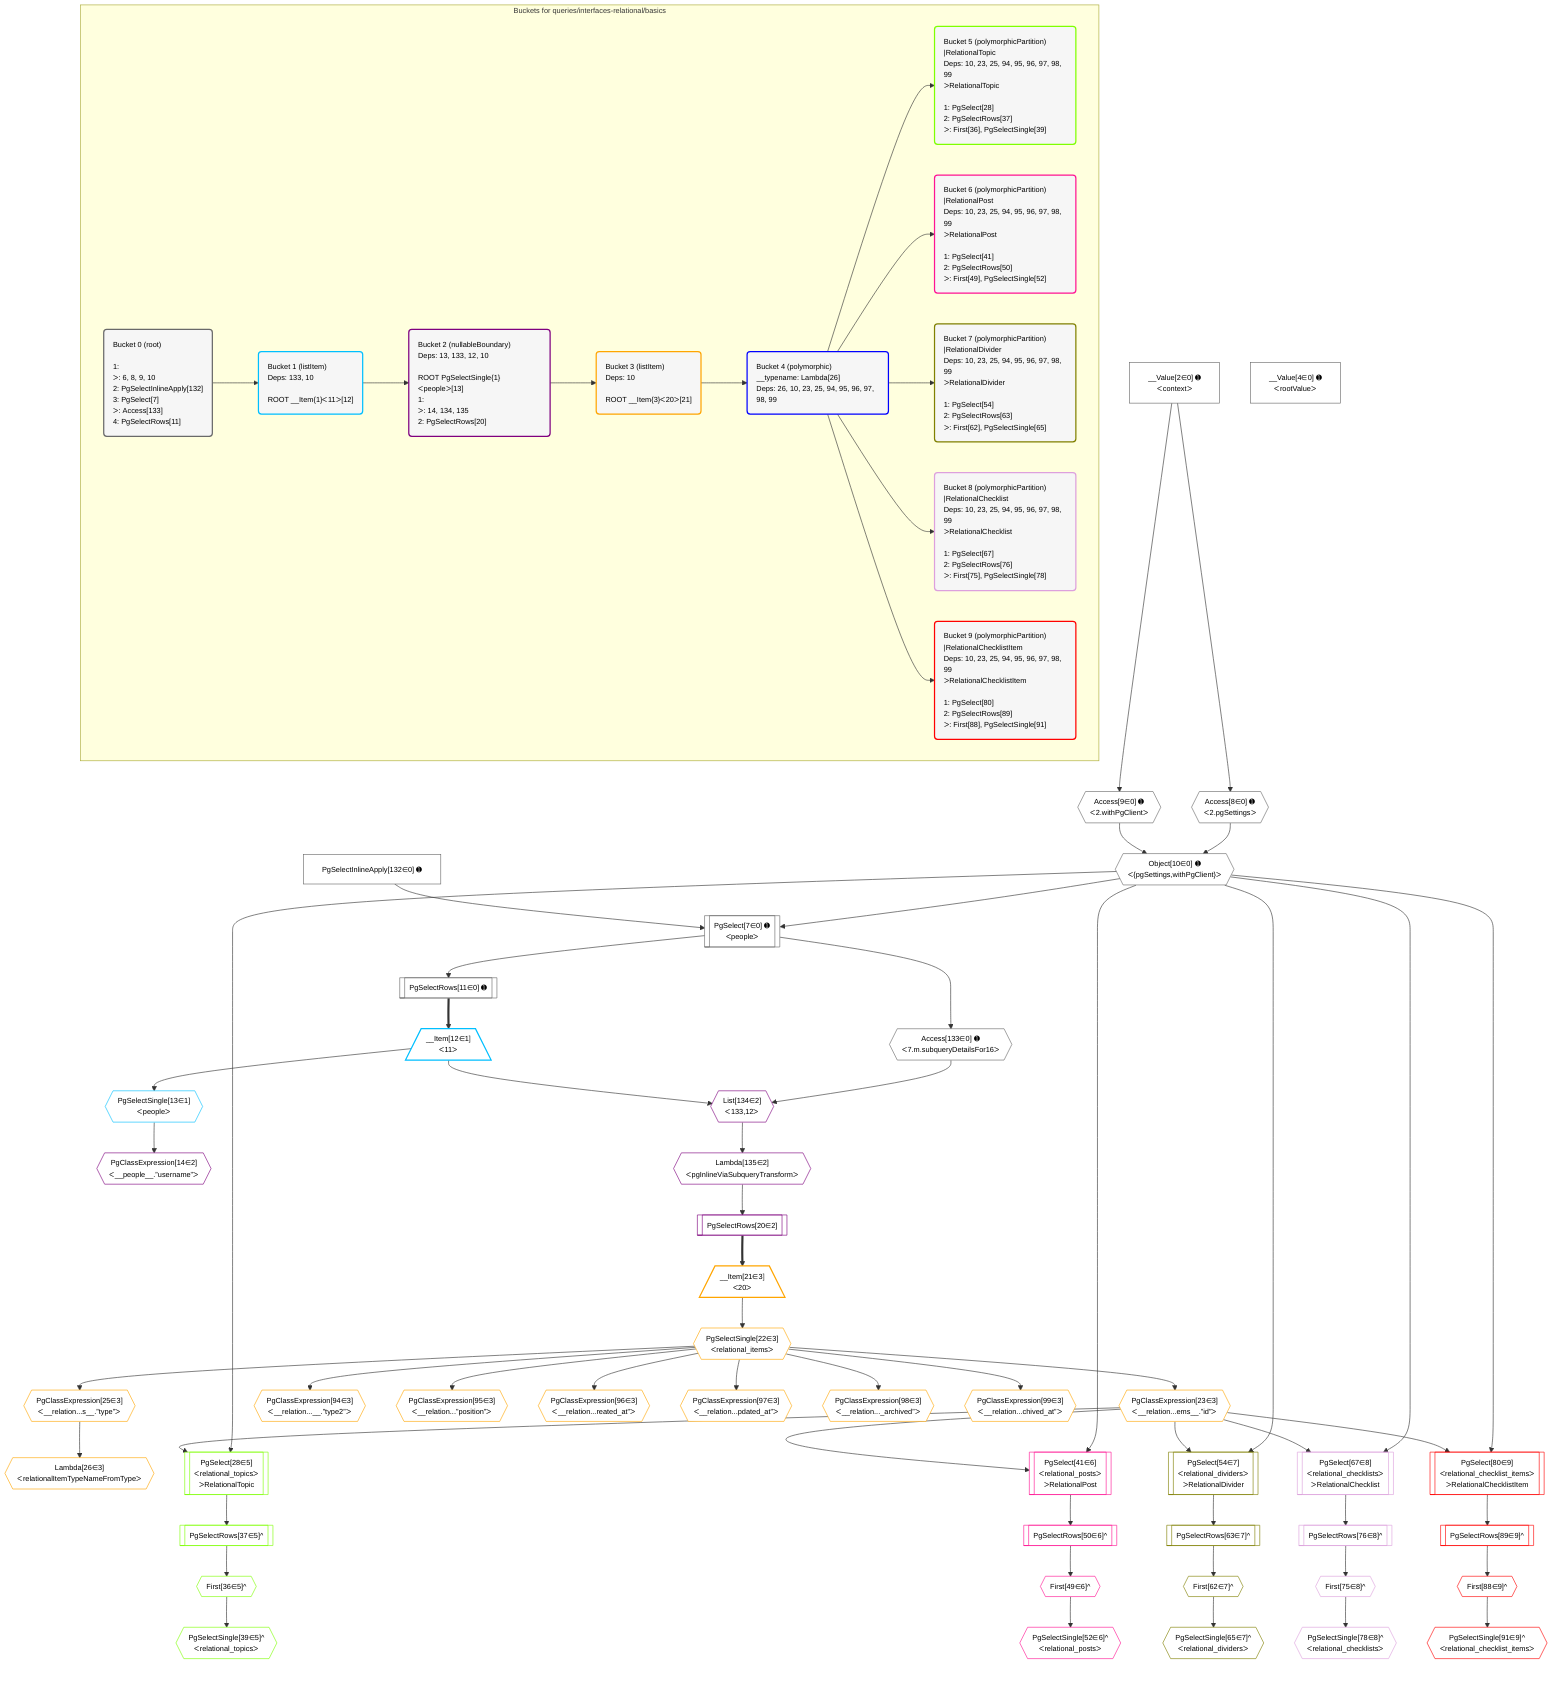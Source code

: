 %%{init: {'themeVariables': { 'fontSize': '12px'}}}%%
graph TD
    classDef path fill:#eee,stroke:#000,color:#000
    classDef plan fill:#fff,stroke-width:1px,color:#000
    classDef itemplan fill:#fff,stroke-width:2px,color:#000
    classDef unbatchedplan fill:#dff,stroke-width:1px,color:#000
    classDef sideeffectplan fill:#fcc,stroke-width:2px,color:#000
    classDef bucket fill:#f6f6f6,color:#000,stroke-width:2px,text-align:left

    subgraph "Buckets for queries/interfaces-relational/basics"
    Bucket0("Bucket 0 (root)<br /><br />1: <br />ᐳ: 6, 8, 9, 10<br />2: PgSelectInlineApply[132]<br />3: PgSelect[7]<br />ᐳ: Access[133]<br />4: PgSelectRows[11]"):::bucket
    Bucket1("Bucket 1 (listItem)<br />Deps: 133, 10<br /><br />ROOT __Item{1}ᐸ11ᐳ[12]"):::bucket
    Bucket2("Bucket 2 (nullableBoundary)<br />Deps: 13, 133, 12, 10<br /><br />ROOT PgSelectSingle{1}ᐸpeopleᐳ[13]<br />1: <br />ᐳ: 14, 134, 135<br />2: PgSelectRows[20]"):::bucket
    Bucket3("Bucket 3 (listItem)<br />Deps: 10<br /><br />ROOT __Item{3}ᐸ20ᐳ[21]"):::bucket
    Bucket4("Bucket 4 (polymorphic)<br />__typename: Lambda[26]<br />Deps: 26, 10, 23, 25, 94, 95, 96, 97, 98, 99"):::bucket
    Bucket5("Bucket 5 (polymorphicPartition)<br />|RelationalTopic<br />Deps: 10, 23, 25, 94, 95, 96, 97, 98, 99<br />ᐳRelationalTopic<br /><br />1: PgSelect[28]<br />2: PgSelectRows[37]<br />ᐳ: First[36], PgSelectSingle[39]"):::bucket
    Bucket6("Bucket 6 (polymorphicPartition)<br />|RelationalPost<br />Deps: 10, 23, 25, 94, 95, 96, 97, 98, 99<br />ᐳRelationalPost<br /><br />1: PgSelect[41]<br />2: PgSelectRows[50]<br />ᐳ: First[49], PgSelectSingle[52]"):::bucket
    Bucket7("Bucket 7 (polymorphicPartition)<br />|RelationalDivider<br />Deps: 10, 23, 25, 94, 95, 96, 97, 98, 99<br />ᐳRelationalDivider<br /><br />1: PgSelect[54]<br />2: PgSelectRows[63]<br />ᐳ: First[62], PgSelectSingle[65]"):::bucket
    Bucket8("Bucket 8 (polymorphicPartition)<br />|RelationalChecklist<br />Deps: 10, 23, 25, 94, 95, 96, 97, 98, 99<br />ᐳRelationalChecklist<br /><br />1: PgSelect[67]<br />2: PgSelectRows[76]<br />ᐳ: First[75], PgSelectSingle[78]"):::bucket
    Bucket9("Bucket 9 (polymorphicPartition)<br />|RelationalChecklistItem<br />Deps: 10, 23, 25, 94, 95, 96, 97, 98, 99<br />ᐳRelationalChecklistItem<br /><br />1: PgSelect[80]<br />2: PgSelectRows[89]<br />ᐳ: First[88], PgSelectSingle[91]"):::bucket
    end
    Bucket0 --> Bucket1
    Bucket1 --> Bucket2
    Bucket2 --> Bucket3
    Bucket3 --> Bucket4
    Bucket4 --> Bucket5 & Bucket6 & Bucket7 & Bucket8 & Bucket9

    %% plan dependencies
    PgSelect7[["PgSelect[7∈0] ➊<br />ᐸpeopleᐳ"]]:::plan
    Object10{{"Object[10∈0] ➊<br />ᐸ{pgSettings,withPgClient}ᐳ"}}:::plan
    PgSelectInlineApply132["PgSelectInlineApply[132∈0] ➊"]:::plan
    Object10 & PgSelectInlineApply132 --> PgSelect7
    Access8{{"Access[8∈0] ➊<br />ᐸ2.pgSettingsᐳ"}}:::plan
    Access9{{"Access[9∈0] ➊<br />ᐸ2.withPgClientᐳ"}}:::plan
    Access8 & Access9 --> Object10
    __Value2["__Value[2∈0] ➊<br />ᐸcontextᐳ"]:::plan
    __Value2 --> Access8
    __Value2 --> Access9
    PgSelectRows11[["PgSelectRows[11∈0] ➊"]]:::plan
    PgSelect7 --> PgSelectRows11
    Access133{{"Access[133∈0] ➊<br />ᐸ7.m.subqueryDetailsFor16ᐳ"}}:::plan
    PgSelect7 --> Access133
    __Value4["__Value[4∈0] ➊<br />ᐸrootValueᐳ"]:::plan
    __Item12[/"__Item[12∈1]<br />ᐸ11ᐳ"\]:::itemplan
    PgSelectRows11 ==> __Item12
    PgSelectSingle13{{"PgSelectSingle[13∈1]<br />ᐸpeopleᐳ"}}:::plan
    __Item12 --> PgSelectSingle13
    List134{{"List[134∈2]<br />ᐸ133,12ᐳ"}}:::plan
    Access133 & __Item12 --> List134
    PgClassExpression14{{"PgClassExpression[14∈2]<br />ᐸ__people__.”username”ᐳ"}}:::plan
    PgSelectSingle13 --> PgClassExpression14
    PgSelectRows20[["PgSelectRows[20∈2]"]]:::plan
    Lambda135{{"Lambda[135∈2]<br />ᐸpgInlineViaSubqueryTransformᐳ"}}:::plan
    Lambda135 --> PgSelectRows20
    List134 --> Lambda135
    __Item21[/"__Item[21∈3]<br />ᐸ20ᐳ"\]:::itemplan
    PgSelectRows20 ==> __Item21
    PgSelectSingle22{{"PgSelectSingle[22∈3]<br />ᐸrelational_itemsᐳ"}}:::plan
    __Item21 --> PgSelectSingle22
    PgClassExpression23{{"PgClassExpression[23∈3]<br />ᐸ__relation...ems__.”id”ᐳ"}}:::plan
    PgSelectSingle22 --> PgClassExpression23
    PgClassExpression25{{"PgClassExpression[25∈3]<br />ᐸ__relation...s__.”type”ᐳ"}}:::plan
    PgSelectSingle22 --> PgClassExpression25
    Lambda26{{"Lambda[26∈3]<br />ᐸrelationalItemTypeNameFromTypeᐳ"}}:::plan
    PgClassExpression25 --> Lambda26
    PgClassExpression94{{"PgClassExpression[94∈3]<br />ᐸ__relation...__.”type2”ᐳ"}}:::plan
    PgSelectSingle22 --> PgClassExpression94
    PgClassExpression95{{"PgClassExpression[95∈3]<br />ᐸ__relation...”position”ᐳ"}}:::plan
    PgSelectSingle22 --> PgClassExpression95
    PgClassExpression96{{"PgClassExpression[96∈3]<br />ᐸ__relation...reated_at”ᐳ"}}:::plan
    PgSelectSingle22 --> PgClassExpression96
    PgClassExpression97{{"PgClassExpression[97∈3]<br />ᐸ__relation...pdated_at”ᐳ"}}:::plan
    PgSelectSingle22 --> PgClassExpression97
    PgClassExpression98{{"PgClassExpression[98∈3]<br />ᐸ__relation..._archived”ᐳ"}}:::plan
    PgSelectSingle22 --> PgClassExpression98
    PgClassExpression99{{"PgClassExpression[99∈3]<br />ᐸ__relation...chived_at”ᐳ"}}:::plan
    PgSelectSingle22 --> PgClassExpression99
    PgSelect28[["PgSelect[28∈5]<br />ᐸrelational_topicsᐳ<br />ᐳRelationalTopic"]]:::plan
    Object10 & PgClassExpression23 --> PgSelect28
    First36{{"First[36∈5]^"}}:::plan
    PgSelectRows37[["PgSelectRows[37∈5]^"]]:::plan
    PgSelectRows37 --> First36
    PgSelect28 --> PgSelectRows37
    PgSelectSingle39{{"PgSelectSingle[39∈5]^<br />ᐸrelational_topicsᐳ"}}:::plan
    First36 --> PgSelectSingle39
    PgSelect41[["PgSelect[41∈6]<br />ᐸrelational_postsᐳ<br />ᐳRelationalPost"]]:::plan
    Object10 & PgClassExpression23 --> PgSelect41
    First49{{"First[49∈6]^"}}:::plan
    PgSelectRows50[["PgSelectRows[50∈6]^"]]:::plan
    PgSelectRows50 --> First49
    PgSelect41 --> PgSelectRows50
    PgSelectSingle52{{"PgSelectSingle[52∈6]^<br />ᐸrelational_postsᐳ"}}:::plan
    First49 --> PgSelectSingle52
    PgSelect54[["PgSelect[54∈7]<br />ᐸrelational_dividersᐳ<br />ᐳRelationalDivider"]]:::plan
    Object10 & PgClassExpression23 --> PgSelect54
    First62{{"First[62∈7]^"}}:::plan
    PgSelectRows63[["PgSelectRows[63∈7]^"]]:::plan
    PgSelectRows63 --> First62
    PgSelect54 --> PgSelectRows63
    PgSelectSingle65{{"PgSelectSingle[65∈7]^<br />ᐸrelational_dividersᐳ"}}:::plan
    First62 --> PgSelectSingle65
    PgSelect67[["PgSelect[67∈8]<br />ᐸrelational_checklistsᐳ<br />ᐳRelationalChecklist"]]:::plan
    Object10 & PgClassExpression23 --> PgSelect67
    First75{{"First[75∈8]^"}}:::plan
    PgSelectRows76[["PgSelectRows[76∈8]^"]]:::plan
    PgSelectRows76 --> First75
    PgSelect67 --> PgSelectRows76
    PgSelectSingle78{{"PgSelectSingle[78∈8]^<br />ᐸrelational_checklistsᐳ"}}:::plan
    First75 --> PgSelectSingle78
    PgSelect80[["PgSelect[80∈9]<br />ᐸrelational_checklist_itemsᐳ<br />ᐳRelationalChecklistItem"]]:::plan
    Object10 & PgClassExpression23 --> PgSelect80
    First88{{"First[88∈9]^"}}:::plan
    PgSelectRows89[["PgSelectRows[89∈9]^"]]:::plan
    PgSelectRows89 --> First88
    PgSelect80 --> PgSelectRows89
    PgSelectSingle91{{"PgSelectSingle[91∈9]^<br />ᐸrelational_checklist_itemsᐳ"}}:::plan
    First88 --> PgSelectSingle91

    %% define steps
    classDef bucket0 stroke:#696969
    class Bucket0,__Value2,__Value4,PgSelect7,Access8,Access9,Object10,PgSelectRows11,PgSelectInlineApply132,Access133 bucket0
    classDef bucket1 stroke:#00bfff
    class Bucket1,__Item12,PgSelectSingle13 bucket1
    classDef bucket2 stroke:#7f007f
    class Bucket2,PgClassExpression14,PgSelectRows20,List134,Lambda135 bucket2
    classDef bucket3 stroke:#ffa500
    class Bucket3,__Item21,PgSelectSingle22,PgClassExpression23,PgClassExpression25,Lambda26,PgClassExpression94,PgClassExpression95,PgClassExpression96,PgClassExpression97,PgClassExpression98,PgClassExpression99 bucket3
    classDef bucket4 stroke:#0000ff
    class Bucket4 bucket4
    classDef bucket5 stroke:#7fff00
    class Bucket5,PgSelect28,First36,PgSelectRows37,PgSelectSingle39 bucket5
    classDef bucket6 stroke:#ff1493
    class Bucket6,PgSelect41,First49,PgSelectRows50,PgSelectSingle52 bucket6
    classDef bucket7 stroke:#808000
    class Bucket7,PgSelect54,First62,PgSelectRows63,PgSelectSingle65 bucket7
    classDef bucket8 stroke:#dda0dd
    class Bucket8,PgSelect67,First75,PgSelectRows76,PgSelectSingle78 bucket8
    classDef bucket9 stroke:#ff0000
    class Bucket9,PgSelect80,First88,PgSelectRows89,PgSelectSingle91 bucket9